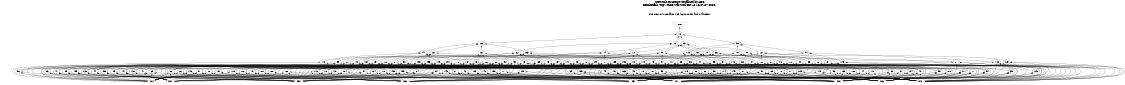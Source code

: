 # Network structure generated by ABC

digraph network {
size = "7.5,10";
center = true;
edge [dir = back];

{
  node [shape = plaintext];
  edge [style = invis];
  LevelTitle1 [label=""];
  LevelTitle2 [label=""];
  Level6 [label = ""];
  Level5 [label = ""];
  Level4 [label = ""];
  Level3 [label = ""];
  Level2 [label = ""];
  Level1 [label = ""];
  Level0 [label = ""];
  LevelTitle1 ->  LevelTitle2 ->  Level6 ->  Level5 ->  Level4 ->  Level3 ->  Level2 ->  Level1 ->  Level0;
}

{
  rank = same;
  LevelTitle1;
  title1 [shape=plaintext,
          fontsize=20,
          fontname = "Times-Roman",
          label="Network structure visualized by ABC\nBenchmark \"top\". Time was Wed Oct 16 16:07:27 2024. "
         ];
}

{
  rank = same;
  LevelTitle2;
  title2 [shape=plaintext,
          fontsize=18,
          fontname = "Times-Roman",
          label="The network contains 159 logic nodes and 0 latches.\n"
         ];
}

{
  rank = same;
  Level6;
  Node10 [label = "o_0_", shape = invtriangle, color = coral, fillcolor = coral];
}

{
  rank = same;
  Level5;
  Node12 [label = "12\n", shape = ellipse];
}

{
  rank = same;
  Level4;
  Node13 [label = "13\n", shape = ellipse];
  Node65 [label = "65\n", shape = ellipse];
  Node96 [label = "96\n", shape = ellipse];
  Node126 [label = "126\n", shape = ellipse];
}

{
  rank = same;
  Level3;
  Node14 [label = "14\n", shape = ellipse];
  Node32 [label = "32\n", shape = ellipse];
  Node50 [label = "50\n", shape = ellipse];
  Node58 [label = "58\n", shape = ellipse];
  Node66 [label = "66\n", shape = ellipse];
  Node72 [label = "72\n", shape = ellipse];
  Node79 [label = "79\n", shape = ellipse];
  Node88 [label = "88\n", shape = ellipse];
  Node97 [label = "97\n", shape = ellipse];
  Node107 [label = "107\n", shape = ellipse];
  Node115 [label = "115\n", shape = ellipse];
  Node121 [label = "121\n", shape = ellipse];
  Node127 [label = "127\n", shape = ellipse];
  Node141 [label = "141\n", shape = ellipse];
  Node153 [label = "153\n", shape = ellipse];
  Node161 [label = "161\n", shape = ellipse];
}

{
  rank = same;
  Level2;
  Node15 [label = "15\n", shape = ellipse];
  Node20 [label = "20\n", shape = ellipse];
  Node24 [label = "24\n", shape = ellipse];
  Node27 [label = "27\n", shape = ellipse];
  Node33 [label = "33\n", shape = ellipse];
  Node38 [label = "38\n", shape = ellipse];
  Node43 [label = "43\n", shape = ellipse];
  Node48 [label = "48\n", shape = ellipse];
  Node51 [label = "51\n", shape = ellipse];
  Node53 [label = "53\n", shape = ellipse];
  Node55 [label = "55\n", shape = ellipse];
  Node57 [label = "57\n", shape = ellipse];
  Node59 [label = "59\n", shape = ellipse];
  Node61 [label = "61\n", shape = ellipse];
  Node62 [label = "62\n", shape = ellipse];
  Node63 [label = "63\n", shape = ellipse];
  Node67 [label = "67\n", shape = ellipse];
  Node68 [label = "68\n", shape = ellipse];
  Node73 [label = "73\n", shape = ellipse];
  Node75 [label = "75\n", shape = ellipse];
  Node76 [label = "76\n", shape = ellipse];
  Node78 [label = "78\n", shape = ellipse];
  Node80 [label = "80\n", shape = ellipse];
  Node81 [label = "81\n", shape = ellipse];
  Node83 [label = "83\n", shape = ellipse];
  Node85 [label = "85\n", shape = ellipse];
  Node89 [label = "89\n", shape = ellipse];
  Node90 [label = "90\n", shape = ellipse];
  Node92 [label = "92\n", shape = ellipse];
  Node94 [label = "94\n", shape = ellipse];
  Node98 [label = "98\n", shape = ellipse];
  Node103 [label = "103\n", shape = ellipse];
  Node105 [label = "105\n", shape = ellipse];
  Node108 [label = "108\n", shape = ellipse];
  Node110 [label = "110\n", shape = ellipse];
  Node112 [label = "112\n", shape = ellipse];
  Node116 [label = "116\n", shape = ellipse];
  Node117 [label = "117\n", shape = ellipse];
  Node122 [label = "122\n", shape = ellipse];
  Node125 [label = "125\n", shape = ellipse];
  Node128 [label = "128\n", shape = ellipse];
  Node132 [label = "132\n", shape = ellipse];
  Node135 [label = "135\n", shape = ellipse];
  Node138 [label = "138\n", shape = ellipse];
  Node142 [label = "142\n", shape = ellipse];
  Node144 [label = "144\n", shape = ellipse];
  Node149 [label = "149\n", shape = ellipse];
  Node151 [label = "151\n", shape = ellipse];
  Node154 [label = "154\n", shape = ellipse];
  Node156 [label = "156\n", shape = ellipse];
  Node157 [label = "157\n", shape = ellipse];
  Node158 [label = "158\n", shape = ellipse];
  Node162 [label = "162\n", shape = ellipse];
  Node164 [label = "164\n", shape = ellipse];
  Node167 [label = "167\n", shape = ellipse];
  Node169 [label = "169\n", shape = ellipse];
}

{
  rank = same;
  Level1;
  Node16 [label = "16\n", shape = ellipse];
  Node17 [label = "17\n", shape = ellipse];
  Node18 [label = "18\n", shape = ellipse];
  Node19 [label = "19\n", shape = ellipse];
  Node21 [label = "21\n", shape = ellipse];
  Node22 [label = "22\n", shape = ellipse];
  Node23 [label = "23\n", shape = ellipse];
  Node25 [label = "25\n", shape = ellipse];
  Node26 [label = "26\n", shape = ellipse];
  Node28 [label = "28\n", shape = ellipse];
  Node29 [label = "29\n", shape = ellipse];
  Node30 [label = "30\n", shape = ellipse];
  Node31 [label = "31\n", shape = ellipse];
  Node34 [label = "34\n", shape = ellipse];
  Node35 [label = "35\n", shape = ellipse];
  Node36 [label = "36\n", shape = ellipse];
  Node37 [label = "37\n", shape = ellipse];
  Node39 [label = "39\n", shape = ellipse];
  Node40 [label = "40\n", shape = ellipse];
  Node41 [label = "41\n", shape = ellipse];
  Node42 [label = "42\n", shape = ellipse];
  Node44 [label = "44\n", shape = ellipse];
  Node45 [label = "45\n", shape = ellipse];
  Node46 [label = "46\n", shape = ellipse];
  Node47 [label = "47\n", shape = ellipse];
  Node49 [label = "49\n", shape = ellipse];
  Node52 [label = "52\n", shape = ellipse];
  Node54 [label = "54\n", shape = ellipse];
  Node56 [label = "56\n", shape = ellipse];
  Node60 [label = "60\n", shape = ellipse];
  Node64 [label = "64\n", shape = ellipse];
  Node69 [label = "69\n", shape = ellipse];
  Node70 [label = "70\n", shape = ellipse];
  Node71 [label = "71\n", shape = ellipse];
  Node74 [label = "74\n", shape = ellipse];
  Node77 [label = "77\n", shape = ellipse];
  Node82 [label = "82\n", shape = ellipse];
  Node84 [label = "84\n", shape = ellipse];
  Node86 [label = "86\n", shape = ellipse];
  Node87 [label = "87\n", shape = ellipse];
  Node91 [label = "91\n", shape = ellipse];
  Node93 [label = "93\n", shape = ellipse];
  Node95 [label = "95\n", shape = ellipse];
  Node99 [label = "99\n", shape = ellipse];
  Node100 [label = "100\n", shape = ellipse];
  Node101 [label = "101\n", shape = ellipse];
  Node102 [label = "102\n", shape = ellipse];
  Node104 [label = "104\n", shape = ellipse];
  Node106 [label = "106\n", shape = ellipse];
  Node109 [label = "109\n", shape = ellipse];
  Node111 [label = "111\n", shape = ellipse];
  Node113 [label = "113\n", shape = ellipse];
  Node114 [label = "114\n", shape = ellipse];
  Node118 [label = "118\n", shape = ellipse];
  Node119 [label = "119\n", shape = ellipse];
  Node120 [label = "120\n", shape = ellipse];
  Node123 [label = "123\n", shape = ellipse];
  Node124 [label = "124\n", shape = ellipse];
  Node129 [label = "129\n", shape = ellipse];
  Node130 [label = "130\n", shape = ellipse];
  Node131 [label = "131\n", shape = ellipse];
  Node133 [label = "133\n", shape = ellipse];
  Node134 [label = "134\n", shape = ellipse];
  Node136 [label = "136\n", shape = ellipse];
  Node137 [label = "137\n", shape = ellipse];
  Node139 [label = "139\n", shape = ellipse];
  Node140 [label = "140\n", shape = ellipse];
  Node143 [label = "143\n", shape = ellipse];
  Node145 [label = "145\n", shape = ellipse];
  Node146 [label = "146\n", shape = ellipse];
  Node147 [label = "147\n", shape = ellipse];
  Node148 [label = "148\n", shape = ellipse];
  Node150 [label = "150\n", shape = ellipse];
  Node152 [label = "152\n", shape = ellipse];
  Node155 [label = "155\n", shape = ellipse];
  Node159 [label = "159\n", shape = ellipse];
  Node160 [label = "160\n", shape = ellipse];
  Node163 [label = "163\n", shape = ellipse];
  Node165 [label = "165\n", shape = ellipse];
  Node166 [label = "166\n", shape = ellipse];
  Node168 [label = "168\n", shape = ellipse];
  Node170 [label = "170\n", shape = ellipse];
}

{
  rank = same;
  Level0;
  Node1 [label = "i_7_", shape = triangle, color = coral, fillcolor = coral];
  Node2 [label = "i_8_", shape = triangle, color = coral, fillcolor = coral];
  Node3 [label = "i_5_", shape = triangle, color = coral, fillcolor = coral];
  Node4 [label = "i_6_", shape = triangle, color = coral, fillcolor = coral];
  Node5 [label = "i_3_", shape = triangle, color = coral, fillcolor = coral];
  Node6 [label = "i_4_", shape = triangle, color = coral, fillcolor = coral];
  Node7 [label = "i_1_", shape = triangle, color = coral, fillcolor = coral];
  Node8 [label = "i_2_", shape = triangle, color = coral, fillcolor = coral];
  Node9 [label = "i_0_", shape = triangle, color = coral, fillcolor = coral];
}

title1 -> title2 [style = invis];
title2 -> Node10 [style = invis];
Node10 -> Node12 [style = solid];
Node12 -> Node13 [style = solid];
Node12 -> Node65 [style = solid];
Node12 -> Node96 [style = solid];
Node12 -> Node126 [style = solid];
Node13 -> Node14 [style = solid];
Node13 -> Node32 [style = solid];
Node13 -> Node50 [style = solid];
Node13 -> Node58 [style = solid];
Node14 -> Node15 [style = solid];
Node14 -> Node20 [style = solid];
Node14 -> Node24 [style = solid];
Node14 -> Node27 [style = solid];
Node15 -> Node16 [style = solid];
Node15 -> Node17 [style = solid];
Node15 -> Node18 [style = solid];
Node15 -> Node19 [style = solid];
Node16 -> Node2 [style = solid];
Node16 -> Node3 [style = solid];
Node16 -> Node4 [style = solid];
Node17 -> Node7 [style = solid];
Node17 -> Node8 [style = solid];
Node17 -> Node9 [style = solid];
Node18 -> Node5 [style = solid];
Node18 -> Node7 [style = solid];
Node18 -> Node9 [style = solid];
Node19 -> Node1 [style = solid];
Node19 -> Node3 [style = solid];
Node19 -> Node6 [style = solid];
Node20 -> Node21 [style = solid];
Node20 -> Node22 [style = solid];
Node20 -> Node23 [style = solid];
Node21 -> Node5 [style = solid];
Node21 -> Node7 [style = solid];
Node21 -> Node9 [style = solid];
Node22 -> Node1 [style = solid];
Node22 -> Node3 [style = solid];
Node22 -> Node6 [style = solid];
Node23 -> Node1 [style = solid];
Node23 -> Node2 [style = solid];
Node23 -> Node3 [style = solid];
Node24 -> Node25 [style = solid];
Node24 -> Node26 [style = solid];
Node24 -> Node6 [style = solid];
Node24 -> Node9 [style = solid];
Node25 -> Node5 [style = solid];
Node25 -> Node7 [style = solid];
Node26 -> Node1 [style = solid];
Node26 -> Node3 [style = solid];
Node27 -> Node28 [style = solid];
Node27 -> Node29 [style = solid];
Node27 -> Node30 [style = solid];
Node27 -> Node31 [style = solid];
Node28 -> Node5 [style = solid];
Node28 -> Node8 [style = solid];
Node28 -> Node9 [style = solid];
Node29 -> Node1 [style = solid];
Node29 -> Node4 [style = solid];
Node29 -> Node6 [style = solid];
Node30 -> Node5 [style = solid];
Node30 -> Node8 [style = solid];
Node31 -> Node1 [style = solid];
Node31 -> Node2 [style = solid];
Node31 -> Node3 [style = solid];
Node31 -> Node9 [style = solid];
Node32 -> Node33 [style = solid];
Node32 -> Node38 [style = solid];
Node32 -> Node43 [style = solid];
Node32 -> Node48 [style = solid];
Node33 -> Node34 [style = solid];
Node33 -> Node35 [style = solid];
Node33 -> Node36 [style = solid];
Node33 -> Node37 [style = solid];
Node34 -> Node1 [style = solid];
Node34 -> Node3 [style = solid];
Node34 -> Node4 [style = solid];
Node35 -> Node6 [style = solid];
Node35 -> Node8 [style = solid];
Node35 -> Node9 [style = solid];
Node36 -> Node1 [style = solid];
Node36 -> Node2 [style = solid];
Node37 -> Node4 [style = solid];
Node37 -> Node6 [style = solid];
Node37 -> Node8 [style = solid];
Node37 -> Node9 [style = solid];
Node38 -> Node39 [style = solid];
Node38 -> Node40 [style = solid];
Node38 -> Node41 [style = solid];
Node38 -> Node42 [style = solid];
Node39 -> Node1 [style = solid];
Node39 -> Node2 [style = solid];
Node39 -> Node4 [style = solid];
Node40 -> Node5 [style = solid];
Node40 -> Node6 [style = solid];
Node40 -> Node8 [style = solid];
Node41 -> Node1 [style = solid];
Node41 -> Node2 [style = solid];
Node41 -> Node4 [style = solid];
Node42 -> Node3 [style = solid];
Node42 -> Node7 [style = solid];
Node42 -> Node8 [style = solid];
Node43 -> Node44 [style = solid];
Node43 -> Node45 [style = solid];
Node43 -> Node46 [style = solid];
Node43 -> Node47 [style = solid];
Node44 -> Node1 [style = solid];
Node44 -> Node2 [style = solid];
Node44 -> Node4 [style = solid];
Node45 -> Node3 [style = solid];
Node45 -> Node8 [style = solid];
Node45 -> Node9 [style = solid];
Node46 -> Node5 [style = solid];
Node46 -> Node7 [style = solid];
Node46 -> Node8 [style = solid];
Node47 -> Node1 [style = solid];
Node47 -> Node2 [style = solid];
Node47 -> Node3 [style = solid];
Node48 -> Node18 [style = solid];
Node48 -> Node47 [style = solid];
Node48 -> Node49 [style = solid];
Node49 -> Node5 [style = solid];
Node49 -> Node7 [style = solid];
Node49 -> Node8 [style = solid];
Node50 -> Node51 [style = solid];
Node50 -> Node53 [style = solid];
Node50 -> Node55 [style = solid];
Node50 -> Node57 [style = solid];
Node51 -> Node52 [style = solid];
Node51 -> Node1 [style = solid];
Node51 -> Node4 [style = solid];
Node51 -> Node6 [style = solid];
Node52 -> Node7 [style = solid];
Node52 -> Node8 [style = solid];
Node52 -> Node9 [style = solid];
Node53 -> Node54 [style = solid];
Node53 -> Node2 [style = solid];
Node53 -> Node3 [style = solid];
Node53 -> Node4 [style = solid];
Node54 -> Node6 [style = solid];
Node54 -> Node8 [style = solid];
Node54 -> Node9 [style = solid];
Node55 -> Node56 [style = solid];
Node55 -> Node2 [style = solid];
Node55 -> Node4 [style = solid];
Node55 -> Node6 [style = solid];
Node56 -> Node7 [style = solid];
Node56 -> Node8 [style = solid];
Node56 -> Node9 [style = solid];
Node57 -> Node41 [style = solid];
Node57 -> Node6 [style = solid];
Node57 -> Node7 [style = solid];
Node57 -> Node9 [style = solid];
Node58 -> Node59 [style = solid];
Node58 -> Node61 [style = solid];
Node58 -> Node62 [style = solid];
Node58 -> Node63 [style = solid];
Node59 -> Node60 [style = solid];
Node59 -> Node1 [style = solid];
Node59 -> Node2 [style = solid];
Node60 -> Node4 [style = solid];
Node60 -> Node6 [style = solid];
Node60 -> Node7 [style = solid];
Node60 -> Node8 [style = solid];
Node61 -> Node16 [style = solid];
Node61 -> Node6 [style = solid];
Node61 -> Node8 [style = solid];
Node61 -> Node9 [style = solid];
Node62 -> Node34 [style = solid];
Node62 -> Node6 [style = solid];
Node62 -> Node7 [style = solid];
Node62 -> Node8 [style = solid];
Node63 -> Node40 [style = solid];
Node63 -> Node64 [style = solid];
Node64 -> Node2 [style = solid];
Node64 -> Node3 [style = solid];
Node64 -> Node4 [style = solid];
Node65 -> Node66 [style = solid];
Node65 -> Node72 [style = solid];
Node65 -> Node79 [style = solid];
Node65 -> Node88 [style = solid];
Node66 -> Node67 [style = solid];
Node66 -> Node68 [style = solid];
Node66 -> Node36 [style = solid];
Node66 -> Node71 [style = solid];
Node67 -> Node64 [style = solid];
Node67 -> Node6 [style = solid];
Node67 -> Node7 [style = solid];
Node67 -> Node8 [style = solid];
Node68 -> Node39 [style = solid];
Node68 -> Node46 [style = solid];
Node68 -> Node69 [style = solid];
Node68 -> Node70 [style = solid];
Node69 -> Node1 [style = solid];
Node69 -> Node2 [style = solid];
Node69 -> Node4 [style = solid];
Node70 -> Node7 [style = solid];
Node70 -> Node8 [style = solid];
Node70 -> Node9 [style = solid];
Node71 -> Node5 [style = solid];
Node71 -> Node6 [style = solid];
Node71 -> Node8 [style = solid];
Node71 -> Node9 [style = solid];
Node72 -> Node73 [style = solid];
Node72 -> Node75 [style = solid];
Node72 -> Node76 [style = solid];
Node72 -> Node78 [style = solid];
Node73 -> Node74 [style = solid];
Node73 -> Node3 [style = solid];
Node73 -> Node4 [style = solid];
Node73 -> Node5 [style = solid];
Node74 -> Node7 [style = solid];
Node74 -> Node8 [style = solid];
Node74 -> Node9 [style = solid];
Node75 -> Node16 [style = solid];
Node75 -> Node5 [style = solid];
Node75 -> Node6 [style = solid];
Node75 -> Node7 [style = solid];
Node76 -> Node41 [style = solid];
Node76 -> Node77 [style = solid];
Node77 -> Node3 [style = solid];
Node77 -> Node7 [style = solid];
Node77 -> Node8 [style = solid];
Node78 -> Node69 [style = solid];
Node78 -> Node3 [style = solid];
Node78 -> Node6 [style = solid];
Node78 -> Node7 [style = solid];
Node79 -> Node80 [style = solid];
Node79 -> Node81 [style = solid];
Node79 -> Node83 [style = solid];
Node79 -> Node85 [style = solid];
Node80 -> Node17 [style = solid];
Node80 -> Node3 [style = solid];
Node80 -> Node4 [style = solid];
Node80 -> Node6 [style = solid];
Node81 -> Node82 [style = solid];
Node81 -> Node1 [style = solid];
Node81 -> Node3 [style = solid];
Node82 -> Node5 [style = solid];
Node82 -> Node6 [style = solid];
Node82 -> Node7 [style = solid];
Node82 -> Node9 [style = solid];
Node83 -> Node84 [style = solid];
Node83 -> Node6 [style = solid];
Node83 -> Node7 [style = solid];
Node84 -> Node1 [style = solid];
Node84 -> Node3 [style = solid];
Node84 -> Node4 [style = solid];
Node84 -> Node9 [style = solid];
Node85 -> Node86 [style = solid];
Node85 -> Node87 [style = solid];
Node85 -> Node9 [style = solid];
Node86 -> Node1 [style = solid];
Node86 -> Node2 [style = solid];
Node86 -> Node4 [style = solid];
Node87 -> Node5 [style = solid];
Node87 -> Node6 [style = solid];
Node88 -> Node89 [style = solid];
Node88 -> Node90 [style = solid];
Node88 -> Node92 [style = solid];
Node88 -> Node94 [style = solid];
Node89 -> Node86 [style = solid];
Node89 -> Node3 [style = solid];
Node89 -> Node7 [style = solid];
Node89 -> Node8 [style = solid];
Node90 -> Node91 [style = solid];
Node90 -> Node5 [style = solid];
Node90 -> Node8 [style = solid];
Node91 -> Node2 [style = solid];
Node91 -> Node4 [style = solid];
Node91 -> Node6 [style = solid];
Node91 -> Node9 [style = solid];
Node92 -> Node93 [style = solid];
Node92 -> Node2 [style = solid];
Node92 -> Node3 [style = solid];
Node92 -> Node4 [style = solid];
Node93 -> Node5 [style = solid];
Node93 -> Node6 [style = solid];
Node93 -> Node7 [style = solid];
Node94 -> Node87 [style = solid];
Node94 -> Node95 [style = solid];
Node94 -> Node8 [style = solid];
Node95 -> Node1 [style = solid];
Node95 -> Node2 [style = solid];
Node95 -> Node3 [style = solid];
Node96 -> Node97 [style = solid];
Node96 -> Node107 [style = solid];
Node96 -> Node115 [style = solid];
Node96 -> Node121 [style = solid];
Node97 -> Node98 [style = solid];
Node97 -> Node103 [style = solid];
Node97 -> Node105 [style = solid];
Node98 -> Node99 [style = solid];
Node98 -> Node100 [style = solid];
Node98 -> Node101 [style = solid];
Node98 -> Node102 [style = solid];
Node99 -> Node5 [style = solid];
Node99 -> Node6 [style = solid];
Node99 -> Node9 [style = solid];
Node100 -> Node1 [style = solid];
Node100 -> Node3 [style = solid];
Node100 -> Node4 [style = solid];
Node101 -> Node5 [style = solid];
Node101 -> Node7 [style = solid];
Node101 -> Node8 [style = solid];
Node102 -> Node1 [style = solid];
Node102 -> Node3 [style = solid];
Node102 -> Node4 [style = solid];
Node103 -> Node104 [style = solid];
Node103 -> Node6 [style = solid];
Node103 -> Node8 [style = solid];
Node103 -> Node9 [style = solid];
Node104 -> Node2 [style = solid];
Node104 -> Node3 [style = solid];
Node104 -> Node4 [style = solid];
Node105 -> Node106 [style = solid];
Node105 -> Node4 [style = solid];
Node105 -> Node5 [style = solid];
Node105 -> Node6 [style = solid];
Node106 -> Node7 [style = solid];
Node106 -> Node8 [style = solid];
Node106 -> Node9 [style = solid];
Node107 -> Node108 [style = solid];
Node107 -> Node110 [style = solid];
Node107 -> Node112 [style = solid];
Node108 -> Node109 [style = solid];
Node108 -> Node3 [style = solid];
Node108 -> Node4 [style = solid];
Node108 -> Node6 [style = solid];
Node109 -> Node5 [style = solid];
Node109 -> Node7 [style = solid];
Node109 -> Node8 [style = solid];
Node110 -> Node111 [style = solid];
Node110 -> Node1 [style = solid];
Node110 -> Node4 [style = solid];
Node111 -> Node6 [style = solid];
Node111 -> Node7 [style = solid];
Node111 -> Node8 [style = solid];
Node111 -> Node9 [style = solid];
Node112 -> Node54 [style = solid];
Node112 -> Node106 [style = solid];
Node112 -> Node113 [style = solid];
Node112 -> Node114 [style = solid];
Node113 -> Node2 [style = solid];
Node113 -> Node3 [style = solid];
Node113 -> Node4 [style = solid];
Node114 -> Node4 [style = solid];
Node114 -> Node5 [style = solid];
Node114 -> Node6 [style = solid];
Node115 -> Node116 [style = solid];
Node115 -> Node117 [style = solid];
Node115 -> Node109 [style = solid];
Node115 -> Node120 [style = solid];
Node116 -> Node52 [style = solid];
Node116 -> Node3 [style = solid];
Node116 -> Node5 [style = solid];
Node116 -> Node6 [style = solid];
Node117 -> Node74 [style = solid];
Node117 -> Node86 [style = solid];
Node117 -> Node118 [style = solid];
Node117 -> Node119 [style = solid];
Node118 -> Node7 [style = solid];
Node118 -> Node8 [style = solid];
Node119 -> Node2 [style = solid];
Node119 -> Node5 [style = solid];
Node119 -> Node6 [style = solid];
Node119 -> Node9 [style = solid];
Node120 -> Node1 [style = solid];
Node120 -> Node3 [style = solid];
Node120 -> Node6 [style = solid];
Node121 -> Node122 [style = solid];
Node121 -> Node125 [style = solid];
Node121 -> Node99 [style = solid];
Node121 -> Node104 [style = solid];
Node122 -> Node123 [style = solid];
Node122 -> Node124 [style = solid];
Node122 -> Node3 [style = solid];
Node122 -> Node9 [style = solid];
Node123 -> Node6 [style = solid];
Node123 -> Node8 [style = solid];
Node124 -> Node2 [style = solid];
Node124 -> Node4 [style = solid];
Node125 -> Node44 [style = solid];
Node125 -> Node6 [style = solid];
Node125 -> Node8 [style = solid];
Node125 -> Node9 [style = solid];
Node126 -> Node127 [style = solid];
Node126 -> Node141 [style = solid];
Node126 -> Node153 [style = solid];
Node126 -> Node161 [style = solid];
Node127 -> Node128 [style = solid];
Node127 -> Node132 [style = solid];
Node127 -> Node135 [style = solid];
Node127 -> Node138 [style = solid];
Node128 -> Node21 [style = solid];
Node128 -> Node129 [style = solid];
Node128 -> Node130 [style = solid];
Node128 -> Node131 [style = solid];
Node129 -> Node5 [style = solid];
Node129 -> Node7 [style = solid];
Node129 -> Node9 [style = solid];
Node130 -> Node1 [style = solid];
Node130 -> Node3 [style = solid];
Node130 -> Node4 [style = solid];
Node131 -> Node1 [style = solid];
Node131 -> Node3 [style = solid];
Node131 -> Node6 [style = solid];
Node132 -> Node28 [style = solid];
Node132 -> Node95 [style = solid];
Node132 -> Node133 [style = solid];
Node132 -> Node134 [style = solid];
Node133 -> Node1 [style = solid];
Node133 -> Node2 [style = solid];
Node133 -> Node4 [style = solid];
Node134 -> Node5 [style = solid];
Node134 -> Node6 [style = solid];
Node134 -> Node8 [style = solid];
Node135 -> Node56 [style = solid];
Node135 -> Node113 [style = solid];
Node135 -> Node136 [style = solid];
Node135 -> Node137 [style = solid];
Node136 -> Node6 [style = solid];
Node136 -> Node7 [style = solid];
Node136 -> Node9 [style = solid];
Node137 -> Node2 [style = solid];
Node137 -> Node3 [style = solid];
Node137 -> Node5 [style = solid];
Node138 -> Node28 [style = solid];
Node138 -> Node102 [style = solid];
Node138 -> Node139 [style = solid];
Node138 -> Node140 [style = solid];
Node139 -> Node1 [style = solid];
Node139 -> Node2 [style = solid];
Node139 -> Node3 [style = solid];
Node140 -> Node5 [style = solid];
Node140 -> Node7 [style = solid];
Node140 -> Node9 [style = solid];
Node141 -> Node142 [style = solid];
Node141 -> Node144 [style = solid];
Node141 -> Node149 [style = solid];
Node141 -> Node151 [style = solid];
Node142 -> Node36 [style = solid];
Node142 -> Node143 [style = solid];
Node143 -> Node3 [style = solid];
Node143 -> Node5 [style = solid];
Node143 -> Node7 [style = solid];
Node143 -> Node8 [style = solid];
Node144 -> Node145 [style = solid];
Node144 -> Node146 [style = solid];
Node144 -> Node147 [style = solid];
Node144 -> Node148 [style = solid];
Node145 -> Node5 [style = solid];
Node145 -> Node6 [style = solid];
Node146 -> Node1 [style = solid];
Node146 -> Node2 [style = solid];
Node146 -> Node3 [style = solid];
Node146 -> Node7 [style = solid];
Node147 -> Node1 [style = solid];
Node147 -> Node2 [style = solid];
Node147 -> Node3 [style = solid];
Node148 -> Node5 [style = solid];
Node148 -> Node6 [style = solid];
Node148 -> Node9 [style = solid];
Node149 -> Node100 [style = solid];
Node149 -> Node130 [style = solid];
Node149 -> Node140 [style = solid];
Node149 -> Node150 [style = solid];
Node150 -> Node5 [style = solid];
Node150 -> Node7 [style = solid];
Node150 -> Node8 [style = solid];
Node151 -> Node40 [style = solid];
Node151 -> Node44 [style = solid];
Node151 -> Node70 [style = solid];
Node151 -> Node152 [style = solid];
Node152 -> Node1 [style = solid];
Node152 -> Node2 [style = solid];
Node152 -> Node6 [style = solid];
Node153 -> Node154 [style = solid];
Node153 -> Node156 [style = solid];
Node153 -> Node157 [style = solid];
Node153 -> Node158 [style = solid];
Node154 -> Node17 [style = solid];
Node154 -> Node44 [style = solid];
Node154 -> Node93 [style = solid];
Node154 -> Node155 [style = solid];
Node155 -> Node2 [style = solid];
Node155 -> Node4 [style = solid];
Node155 -> Node5 [style = solid];
Node156 -> Node19 [style = solid];
Node156 -> Node52 [style = solid];
Node156 -> Node129 [style = solid];
Node156 -> Node147 [style = solid];
Node157 -> Node86 [style = solid];
Node157 -> Node101 [style = solid];
Node157 -> Node133 [style = solid];
Node157 -> Node150 [style = solid];
Node158 -> Node30 [style = solid];
Node158 -> Node104 [style = solid];
Node158 -> Node159 [style = solid];
Node158 -> Node160 [style = solid];
Node159 -> Node1 [style = solid];
Node159 -> Node2 [style = solid];
Node159 -> Node6 [style = solid];
Node159 -> Node9 [style = solid];
Node160 -> Node6 [style = solid];
Node160 -> Node7 [style = solid];
Node160 -> Node9 [style = solid];
Node161 -> Node162 [style = solid];
Node161 -> Node164 [style = solid];
Node161 -> Node167 [style = solid];
Node161 -> Node169 [style = solid];
Node162 -> Node49 [style = solid];
Node162 -> Node113 [style = solid];
Node162 -> Node133 [style = solid];
Node162 -> Node163 [style = solid];
Node163 -> Node5 [style = solid];
Node163 -> Node7 [style = solid];
Node163 -> Node8 [style = solid];
Node164 -> Node120 [style = solid];
Node164 -> Node140 [style = solid];
Node164 -> Node165 [style = solid];
Node164 -> Node166 [style = solid];
Node165 -> Node5 [style = solid];
Node165 -> Node7 [style = solid];
Node165 -> Node9 [style = solid];
Node166 -> Node2 [style = solid];
Node166 -> Node3 [style = solid];
Node166 -> Node6 [style = solid];
Node167 -> Node69 [style = solid];
Node167 -> Node77 [style = solid];
Node167 -> Node165 [style = solid];
Node167 -> Node168 [style = solid];
Node168 -> Node1 [style = solid];
Node168 -> Node3 [style = solid];
Node168 -> Node6 [style = solid];
Node169 -> Node87 [style = solid];
Node169 -> Node129 [style = solid];
Node169 -> Node168 [style = solid];
Node169 -> Node170 [style = solid];
Node170 -> Node1 [style = solid];
Node170 -> Node3 [style = solid];
Node170 -> Node4 [style = solid];
Node170 -> Node9 [style = solid];
}

